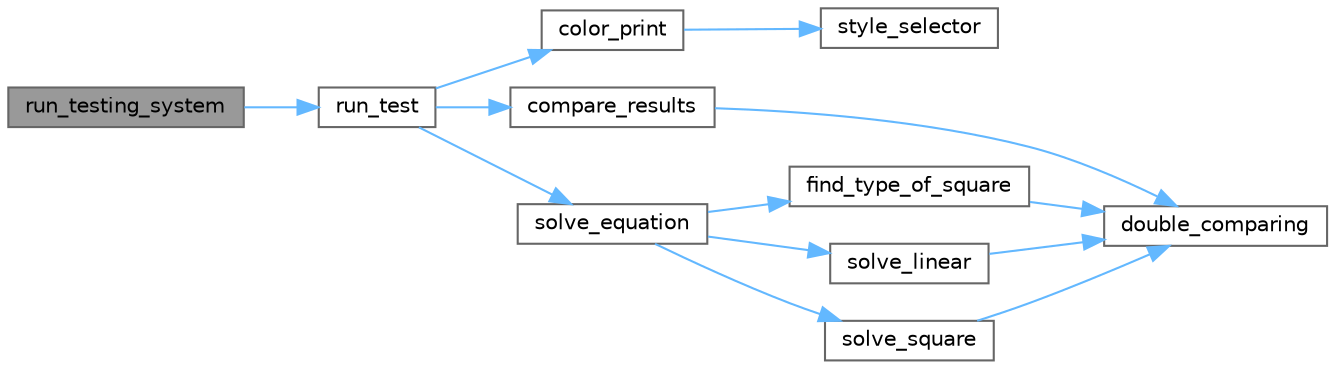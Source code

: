 digraph "run_testing_system"
{
 // LATEX_PDF_SIZE
  bgcolor="transparent";
  edge [fontname=Helvetica,fontsize=10,labelfontname=Helvetica,labelfontsize=10];
  node [fontname=Helvetica,fontsize=10,shape=box,height=0.2,width=0.4];
  rankdir="LR";
  Node1 [id="Node000001",label="run_testing_system",height=0.2,width=0.4,color="gray40", fillcolor="grey60", style="filled", fontcolor="black",tooltip="Function starts tests."];
  Node1 -> Node2 [id="edge1_Node000001_Node000002",color="steelblue1",style="solid",tooltip=" "];
  Node2 [id="Node000002",label="run_test",height=0.2,width=0.4,color="grey40", fillcolor="white", style="filled",URL="$unit__test_8cpp.html#acb671112c73a49f9fdf13c14f7c0c41f",tooltip="Function starts one exact test."];
  Node2 -> Node3 [id="edge2_Node000002_Node000003",color="steelblue1",style="solid",tooltip=" "];
  Node3 [id="Node000003",label="color_print",height=0.2,width=0.4,color="grey40", fillcolor="white", style="filled",URL="$color__print_8cpp.html#a812c7ac2b90d6deb9b00c8f16d982248",tooltip="Function print colorful text what sets with three parameters."];
  Node3 -> Node4 [id="edge3_Node000003_Node000004",color="steelblue1",style="solid",tooltip=" "];
  Node4 [id="Node000004",label="style_selector",height=0.2,width=0.4,color="grey40", fillcolor="white", style="filled",URL="$color__print_8cpp.html#a643e75f7e44cbc62aa32fddccbe76cb1",tooltip="Function change color of console text what sets with two parameters."];
  Node2 -> Node5 [id="edge4_Node000002_Node000005",color="steelblue1",style="solid",tooltip=" "];
  Node5 [id="Node000005",label="compare_results",height=0.2,width=0.4,color="grey40", fillcolor="white", style="filled",URL="$unit__test_8cpp.html#a1d1ecab469652425009f4ef15bdb5a83",tooltip="Compare result of test with expect values."];
  Node5 -> Node6 [id="edge5_Node000005_Node000006",color="steelblue1",style="solid",tooltip=" "];
  Node6 [id="Node000006",label="double_comparing",height=0.2,width=0.4,color="grey40", fillcolor="white", style="filled",URL="$double__compare_8cpp.html#a251267aa96f072f7c78a03fe1b232b20",tooltip="Compares two doubles."];
  Node2 -> Node7 [id="edge6_Node000002_Node000007",color="steelblue1",style="solid",tooltip=" "];
  Node7 [id="Node000007",label="solve_equation",height=0.2,width=0.4,color="grey40", fillcolor="white", style="filled",URL="$solve__equation_8cpp.html#a716f9968e866c4700c17bc0c4001e7c4",tooltip="Function call solve_square() or solve_linear() solves equation in case of find_type_of_square()"];
  Node7 -> Node8 [id="edge7_Node000007_Node000008",color="steelblue1",style="solid",tooltip=" "];
  Node8 [id="Node000008",label="find_type_of_square",height=0.2,width=0.4,color="grey40", fillcolor="white", style="filled",URL="$solve__equation_8cpp.html#a9cae33c52650112b82cb824082a67183",tooltip=" "];
  Node8 -> Node6 [id="edge8_Node000008_Node000006",color="steelblue1",style="solid",tooltip=" "];
  Node7 -> Node9 [id="edge9_Node000007_Node000009",color="steelblue1",style="solid",tooltip=" "];
  Node9 [id="Node000009",label="solve_linear",height=0.2,width=0.4,color="grey40", fillcolor="white", style="filled",URL="$solve__equation_8cpp.html#af8a14a7e5c6cd235f521b87ca39d3d84",tooltip=" "];
  Node9 -> Node6 [id="edge10_Node000009_Node000006",color="steelblue1",style="solid",tooltip=" "];
  Node7 -> Node10 [id="edge11_Node000007_Node000010",color="steelblue1",style="solid",tooltip=" "];
  Node10 [id="Node000010",label="solve_square",height=0.2,width=0.4,color="grey40", fillcolor="white", style="filled",URL="$solve__equation_8cpp.html#aac83004a0d680ca9380bba859275fca2",tooltip=" "];
  Node10 -> Node6 [id="edge12_Node000010_Node000006",color="steelblue1",style="solid",tooltip=" "];
}
